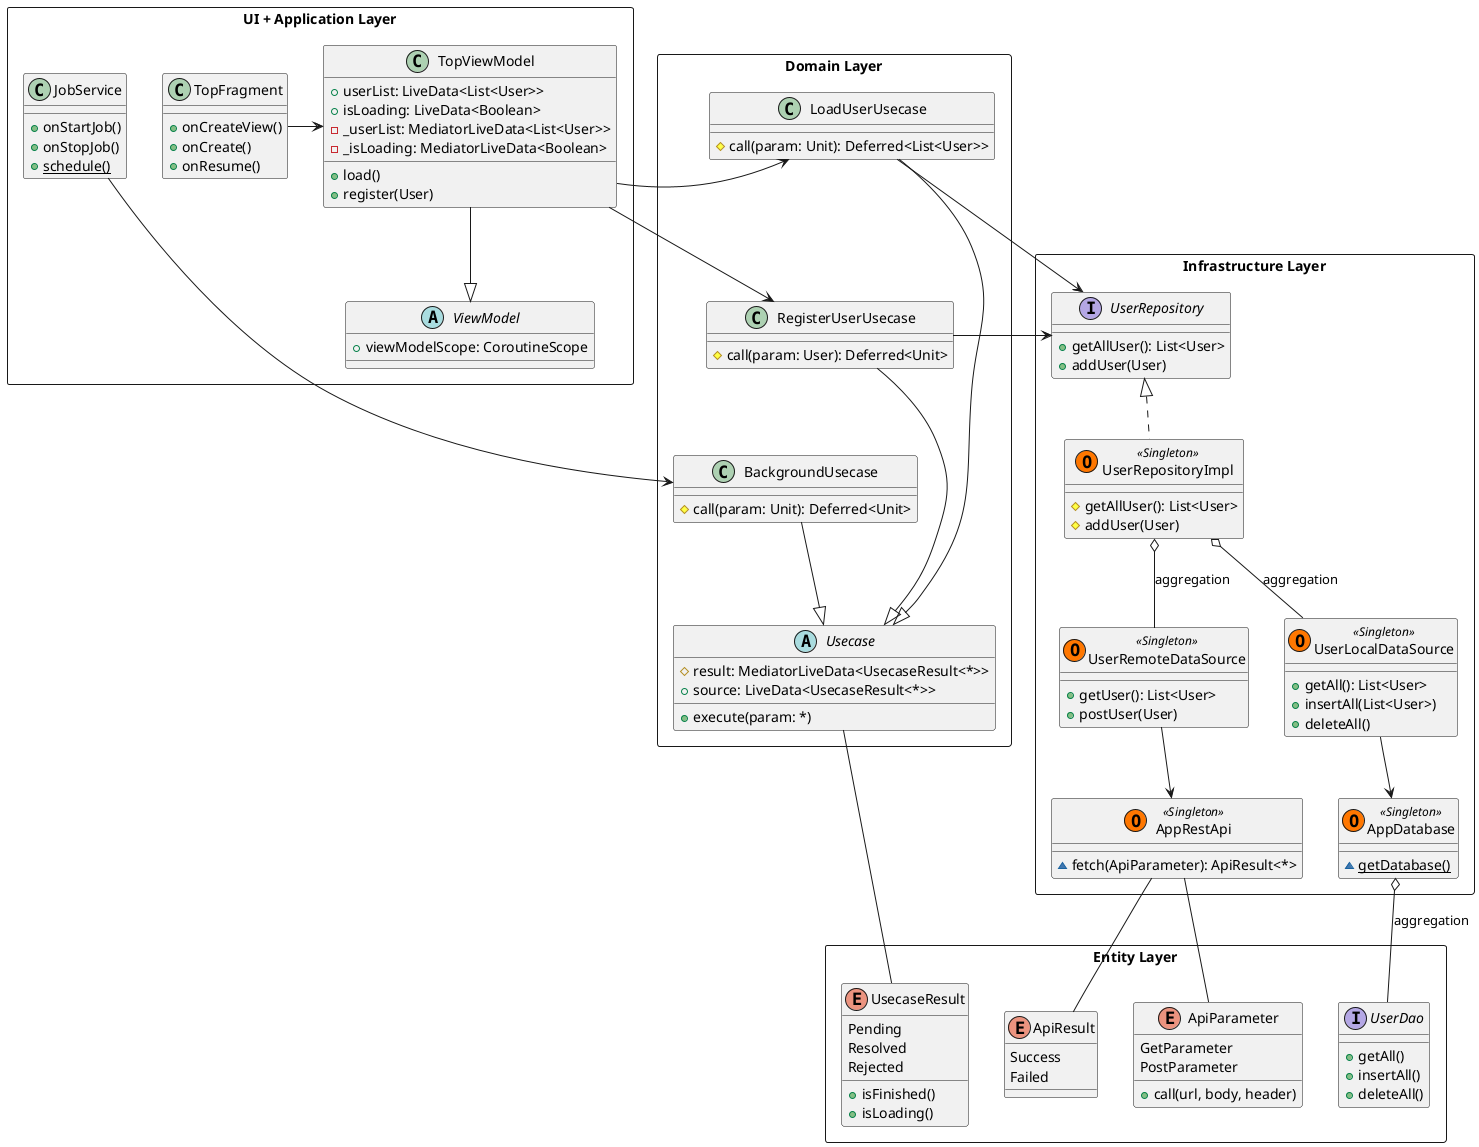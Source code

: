 @startuml

package "UI + Application Layer" <<Rectangle>> {
    class TopFragment {
        + onCreateView()
        + onCreate()
        + onResume()
    }
    class JobService {
        + onStartJob()
        + onStopJob()
        + {static} schedule()
    }
    abstract ViewModel {
        + viewModelScope: CoroutineScope
    }
    class TopViewModel {
        + userList: LiveData<List<User>>
        + isLoading: LiveData<Boolean>
        - _userList: MediatorLiveData<List<User>>
        - _isLoading: MediatorLiveData<Boolean>
        + load()
        + register(User)
    }
}

package "Domain Layer" <<Rectangle>> {
    abstract Usecase {
        # result: MediatorLiveData<UsecaseResult<*>>
        + source: LiveData<UsecaseResult<*>>
        + execute(param: *)
    }
    class LoadUserUsecase {
        # call(param: Unit): Deferred<List<User>>
    }
    class RegisterUserUsecase {
        # call(param: User): Deferred<Unit>
    }
    class BackgroundUsecase {
        # call(param: Unit): Deferred<Unit>
    }
}

package "Infrastructure Layer" <<Rectangle>> {
    interface UserRepository {
        + getAllUser(): List<User>
        + addUser(User)
    }
    class UserRepositoryImpl << (O,#FF7700) Singleton >> {
        # getAllUser(): List<User>
        # addUser(User)
    }
    class UserLocalDataSource << (O,#FF7700) Singleton >> {
        + getAll(): List<User>
        + insertAll(List<User>)
        + deleteAll()
    }
    class UserRemoteDataSource << (O,#FF7700) Singleton >> {
        + getUser(): List<User>
        + postUser(User)
    }
    class AppDatabase << (O,#FF7700) Singleton >> {
        ~ {static} getDatabase()
    }
    class AppRestApi << (O,#FF7700) Singleton >> {
        ~ fetch(ApiParameter): ApiResult<*>
    }
}

package "Entity Layer" <<Rectangle>> {
    enum UsecaseResult {
        Pending
        Resolved
        Rejected
        + isFinished()
        + isLoading()
    }
    enum ApiResult {
        Success
        Failed
    }
    enum ApiParameter {
        GetParameter
        PostParameter
        + call(url, body, header)
     }
    interface UserDao {
        + getAll()
        + insertAll()
        + deleteAll()
    }
}

TopFragment -ri-> TopViewModel
TopViewModel -do-|> ViewModel

JobService -ri-> BackgroundUsecase
TopViewModel -ri-> LoadUserUsecase
TopViewModel -ri-> RegisterUserUsecase

LoadUserUsecase ---do-|> Usecase
RegisterUserUsecase --do-|> Usecase
BackgroundUsecase -do-|> Usecase

LoadUserUsecase -ri-> UserRepository
RegisterUserUsecase -ri-> UserRepository

Usecase -do- UsecaseResult
UserRepository <|.. UserRepositoryImpl

UserRepositoryImpl o-do- UserLocalDataSource : aggregation
UserLocalDataSource -do-> AppDatabase
AppDatabase o-do- UserDao : aggregation

UserRepositoryImpl o-do- UserRemoteDataSource : aggregation
UserRemoteDataSource -do-> AppRestApi
AppRestApi -- ApiParameter
AppRestApi -- ApiResult


'Foo -up-> 上
'Foo -do-> 下
'Foo -le-> 左
'Foo -ri-> 右

@enduml